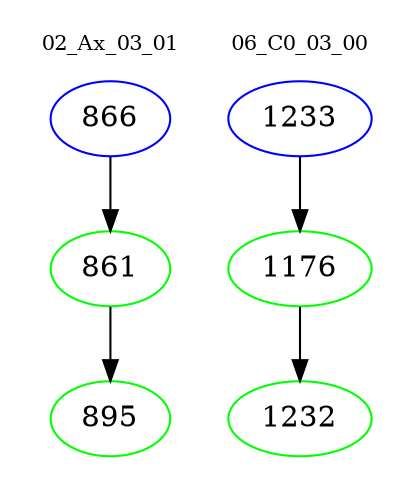 digraph{
subgraph cluster_0 {
color = white
label = "02_Ax_03_01";
fontsize=10;
T0_866 [label="866", color="blue"]
T0_866 -> T0_861 [color="black"]
T0_861 [label="861", color="green"]
T0_861 -> T0_895 [color="black"]
T0_895 [label="895", color="green"]
}
subgraph cluster_1 {
color = white
label = "06_C0_03_00";
fontsize=10;
T1_1233 [label="1233", color="blue"]
T1_1233 -> T1_1176 [color="black"]
T1_1176 [label="1176", color="green"]
T1_1176 -> T1_1232 [color="black"]
T1_1232 [label="1232", color="green"]
}
}
